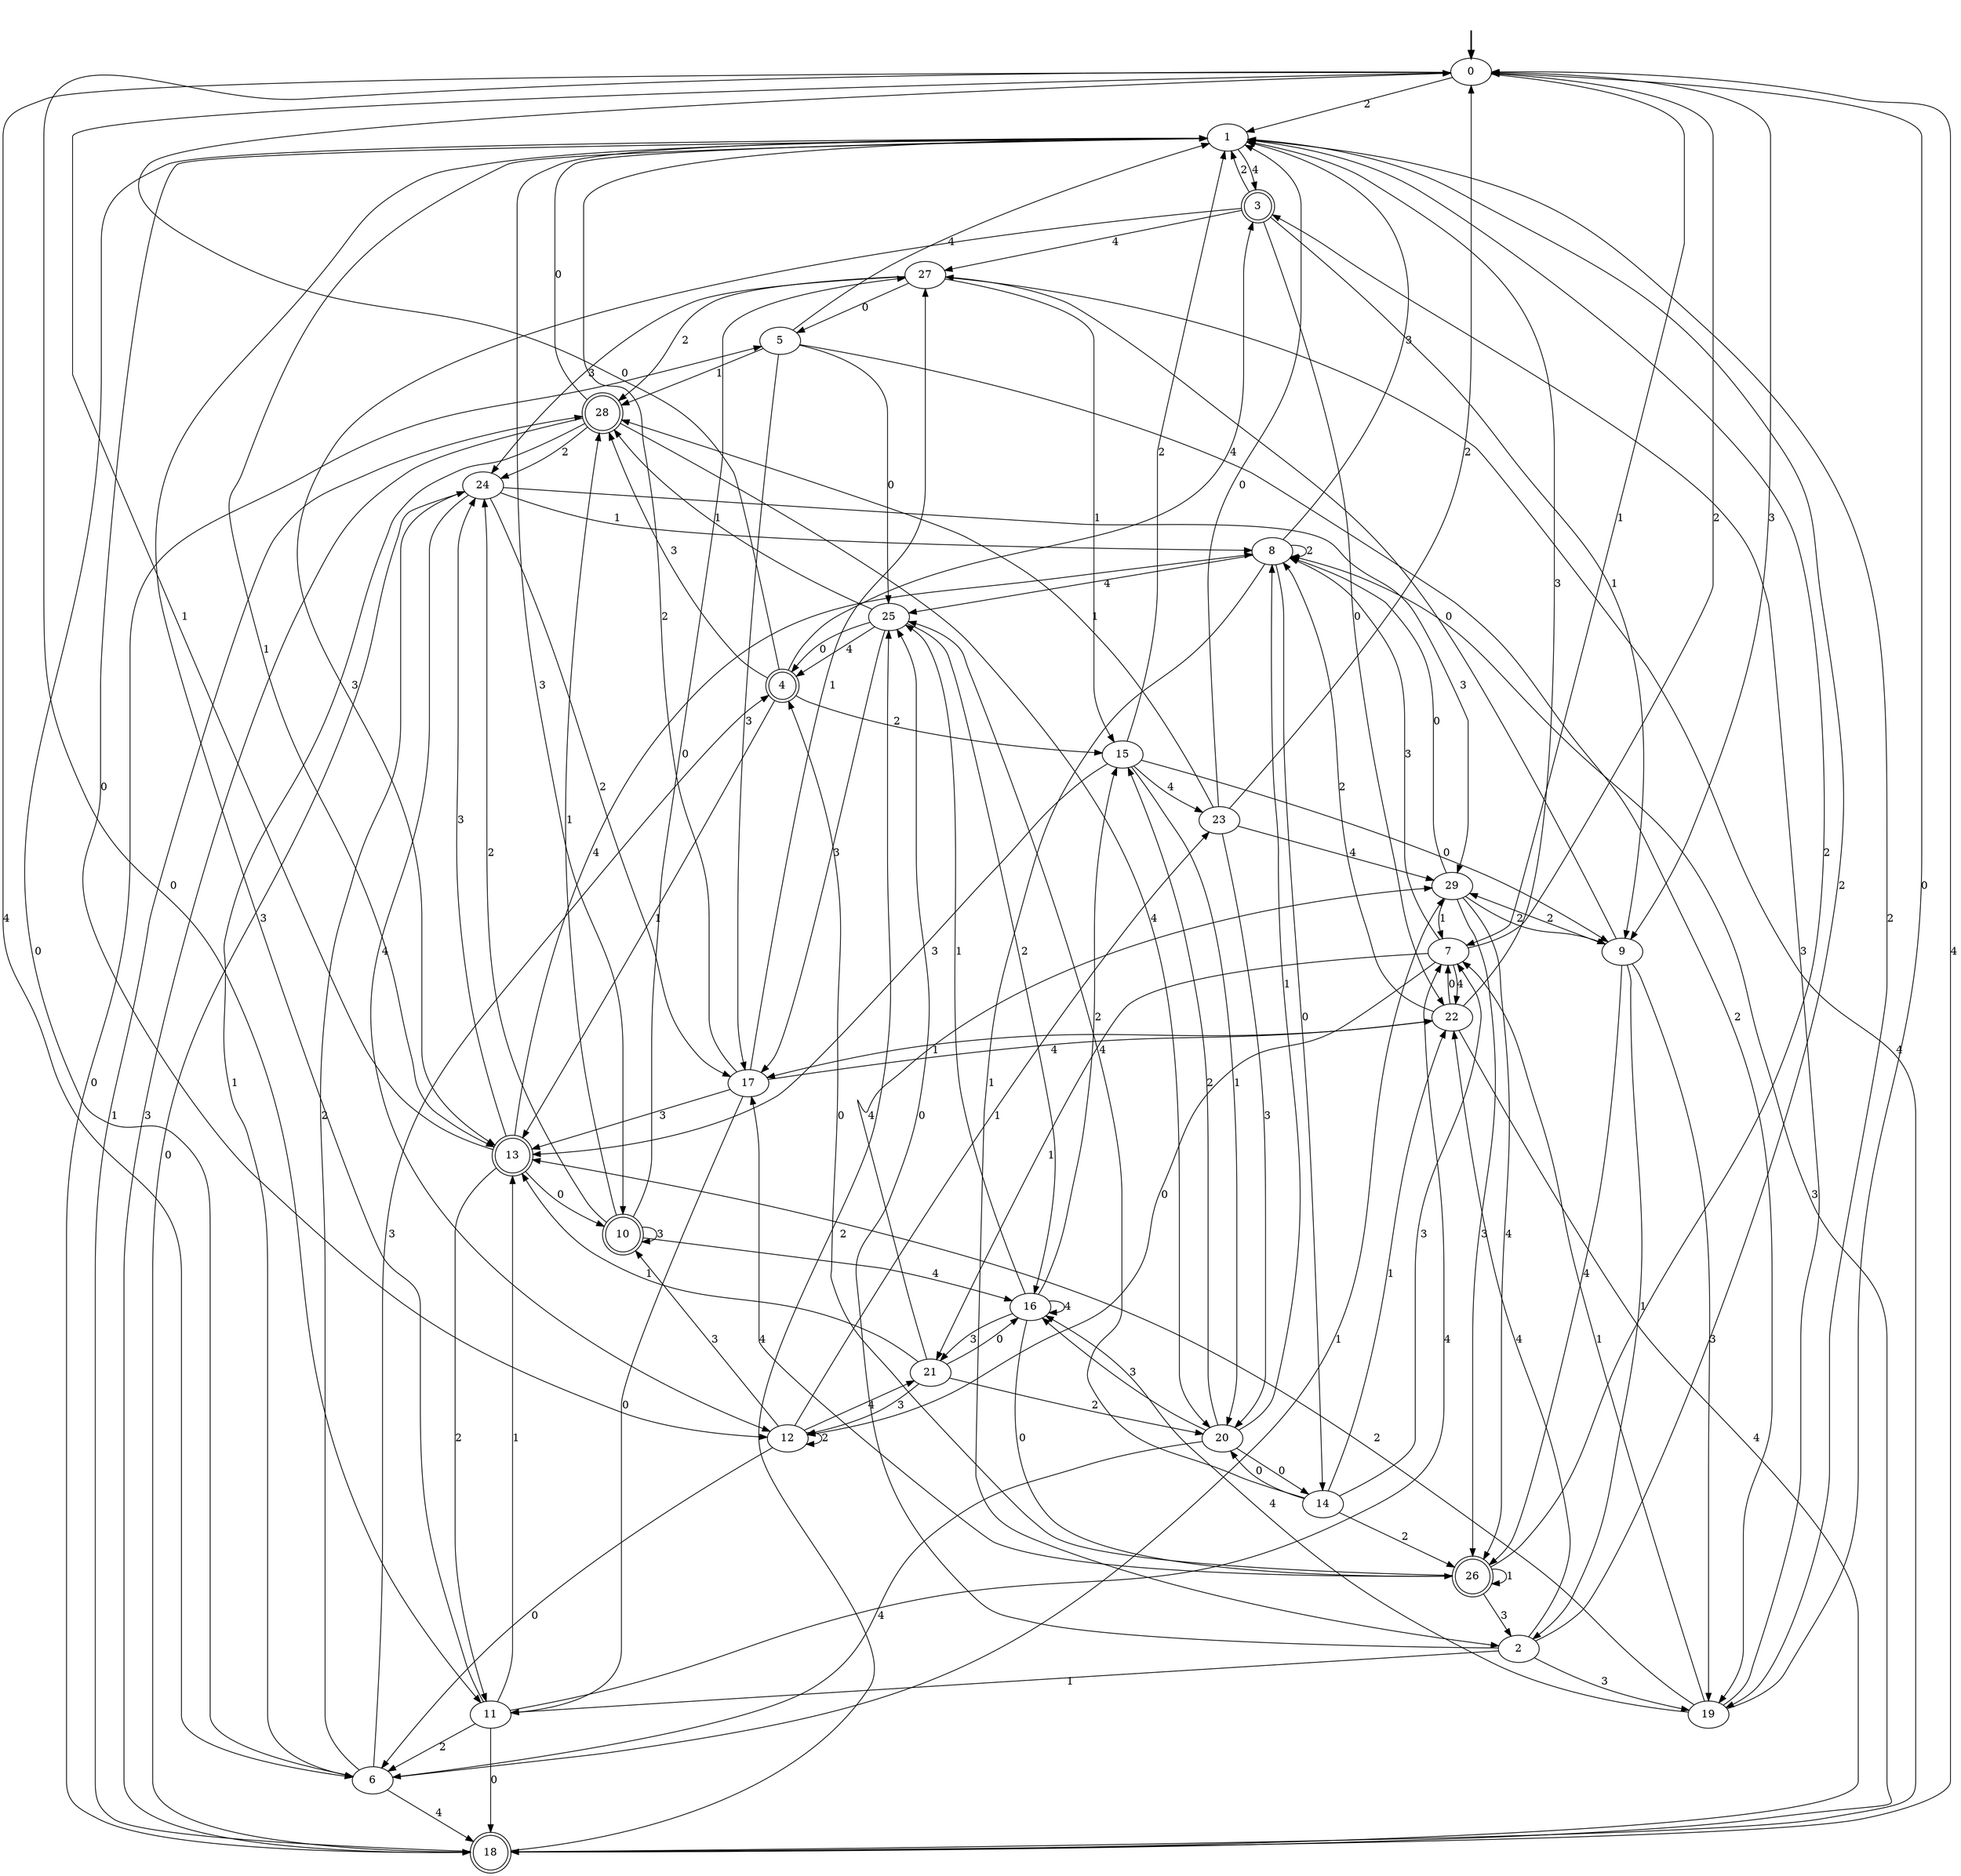 digraph {
	fake [style=invisible]
	0 [root=true]
	1
	2
	3 [shape=doublecircle]
	4 [shape=doublecircle]
	5
	6
	7
	8
	9
	10 [shape=doublecircle]
	11
	12
	13 [shape=doublecircle]
	14
	15
	16
	17
	18 [shape=doublecircle]
	19
	20
	21
	22
	23
	24
	25
	26 [shape=doublecircle]
	27
	28 [shape=doublecircle]
	29
	fake -> 0 [style=bold]
	12 -> 12 [label=2]
	23 -> 20 [label=3]
	12 -> 21 [label=4]
	14 -> 7 [label=3]
	0 -> 11 [label=0]
	17 -> 22 [label=4]
	13 -> 10 [label=0]
	7 -> 22 [label=4]
	28 -> 20 [label=4]
	11 -> 13 [label=1]
	29 -> 26 [label=3]
	19 -> 16 [label=4]
	11 -> 1 [label=3]
	3 -> 1 [label=2]
	20 -> 14 [label=0]
	24 -> 17 [label=2]
	8 -> 14 [label=0]
	14 -> 26 [label=2]
	9 -> 29 [label=2]
	29 -> 9 [label=2]
	6 -> 18 [label=4]
	9 -> 26 [label=4]
	20 -> 8 [label=1]
	0 -> 7 [label=1]
	25 -> 17 [label=3]
	3 -> 13 [label=3]
	22 -> 8 [label=2]
	1 -> 19 [label=2]
	16 -> 25 [label=1]
	26 -> 26 [label=1]
	7 -> 21 [label=1]
	27 -> 18 [label=4]
	0 -> 6 [label=4]
	18 -> 28 [label=1]
	21 -> 16 [label=0]
	23 -> 1 [label=0]
	3 -> 9 [label=1]
	12 -> 10 [label=3]
	24 -> 12 [label=4]
	1 -> 12 [label=0]
	13 -> 24 [label=3]
	17 -> 1 [label=2]
	1 -> 10 [label=3]
	19 -> 13 [label=2]
	11 -> 18 [label=0]
	0 -> 9 [label=3]
	10 -> 10 [label=3]
	23 -> 0 [label=2]
	5 -> 1 [label=4]
	16 -> 16 [label=4]
	19 -> 0 [label=0]
	24 -> 8 [label=1]
	8 -> 8 [label=2]
	6 -> 24 [label=2]
	6 -> 4 [label=3]
	0 -> 1 [label=2]
	4 -> 0 [label=0]
	25 -> 16 [label=2]
	11 -> 7 [label=4]
	29 -> 8 [label=0]
	2 -> 25 [label=0]
	21 -> 12 [label=3]
	26 -> 4 [label=0]
	17 -> 27 [label=1]
	3 -> 27 [label=4]
	9 -> 2 [label=1]
	21 -> 29 [label=4]
	21 -> 20 [label=2]
	14 -> 25 [label=4]
	29 -> 26 [label=4]
	24 -> 29 [label=3]
	4 -> 28 [label=3]
	1 -> 13 [label=1]
	25 -> 28 [label=1]
	28 -> 24 [label=2]
	14 -> 22 [label=1]
	22 -> 7 [label=0]
	7 -> 8 [label=3]
	2 -> 19 [label=3]
	20 -> 6 [label=4]
	16 -> 26 [label=0]
	10 -> 28 [label=1]
	28 -> 18 [label=3]
	15 -> 20 [label=1]
	11 -> 6 [label=2]
	28 -> 1 [label=0]
	7 -> 12 [label=0]
	29 -> 7 [label=1]
	19 -> 7 [label=1]
	15 -> 1 [label=2]
	22 -> 1 [label=3]
	17 -> 13 [label=3]
	26 -> 17 [label=4]
	12 -> 23 [label=1]
	5 -> 19 [label=2]
	4 -> 3 [label=4]
	8 -> 2 [label=1]
	13 -> 0 [label=1]
	25 -> 4 [label=4]
	18 -> 0 [label=4]
	2 -> 22 [label=4]
	23 -> 29 [label=4]
	26 -> 2 [label=3]
	15 -> 13 [label=3]
	22 -> 17 [label=1]
	26 -> 1 [label=2]
	13 -> 8 [label=4]
	24 -> 18 [label=0]
	28 -> 6 [label=1]
	6 -> 1 [label=0]
	18 -> 5 [label=0]
	8 -> 1 [label=3]
	13 -> 11 [label=2]
	6 -> 29 [label=1]
	21 -> 13 [label=1]
	27 -> 5 [label=0]
	9 -> 27 [label=0]
	16 -> 21 [label=3]
	15 -> 23 [label=4]
	9 -> 19 [label=3]
	3 -> 22 [label=0]
	14 -> 20 [label=0]
	20 -> 16 [label=3]
	20 -> 15 [label=2]
	23 -> 28 [label=1]
	10 -> 27 [label=0]
	27 -> 24 [label=3]
	10 -> 24 [label=2]
	22 -> 18 [label=4]
	5 -> 25 [label=0]
	7 -> 0 [label=2]
	2 -> 11 [label=1]
	4 -> 13 [label=1]
	5 -> 17 [label=3]
	18 -> 8 [label=3]
	27 -> 28 [label=2]
	15 -> 9 [label=0]
	18 -> 25 [label=2]
	25 -> 4 [label=0]
	17 -> 11 [label=0]
	4 -> 15 [label=2]
	5 -> 28 [label=1]
	2 -> 1 [label=2]
	19 -> 3 [label=3]
	16 -> 15 [label=2]
	10 -> 16 [label=4]
	1 -> 3 [label=4]
	12 -> 6 [label=0]
	8 -> 25 [label=4]
	27 -> 15 [label=1]
}
